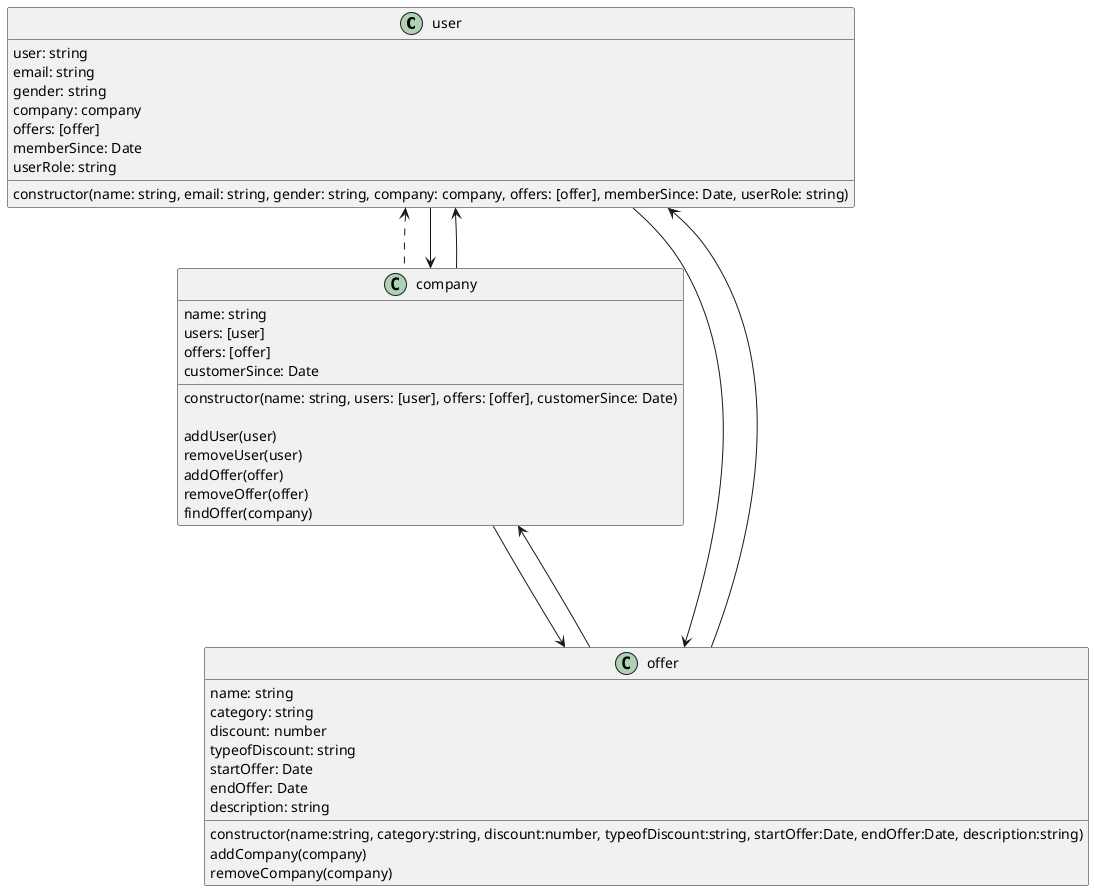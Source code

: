 @startuml HealthHub Class Diagram
class user {
  user: string
  email: string
  gender: string
  company: company
  offers: [offer]
  memberSince: Date
  userRole: string

  constructor(name: string, email: string, gender: string, company: company, offers: [offer], memberSince: Date, userRole: string)
}

class company {
  name: string
  users: [user]
  offers: [offer]
  customerSince: Date

  constructor(name: string, users: [user], offers: [offer], customerSince: Date)

  addUser(user)
  removeUser(user)
  addOffer(offer)
  removeOffer(offer)
  findOffer(company)
  }


class offer {
  name: string
  category: string
  discount: number
  typeofDiscount: string
  startOffer: Date
  endOffer: Date
  description: string

constructor(name:string, category:string, discount:number, typeofDiscount:string, startOffer:Date, endOffer:Date, description:string)
addCompany(company)
removeCompany(company)

}


user <.. company

offer ---> company
user --> company
user --> offer
company --> offer
company --> user
offer --> user

@enduml

